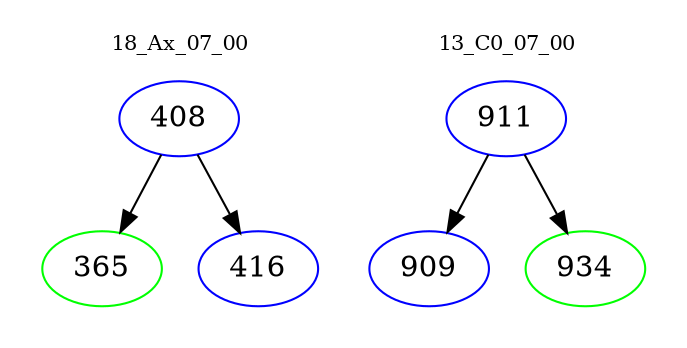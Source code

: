digraph{
subgraph cluster_0 {
color = white
label = "18_Ax_07_00";
fontsize=10;
T0_408 [label="408", color="blue"]
T0_408 -> T0_365 [color="black"]
T0_365 [label="365", color="green"]
T0_408 -> T0_416 [color="black"]
T0_416 [label="416", color="blue"]
}
subgraph cluster_1 {
color = white
label = "13_C0_07_00";
fontsize=10;
T1_911 [label="911", color="blue"]
T1_911 -> T1_909 [color="black"]
T1_909 [label="909", color="blue"]
T1_911 -> T1_934 [color="black"]
T1_934 [label="934", color="green"]
}
}
